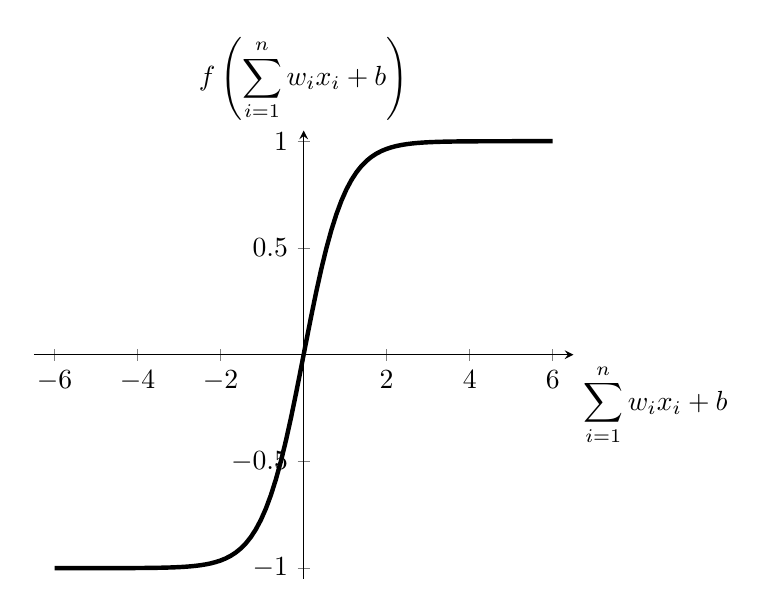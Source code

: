 \begin{tikzpicture}
        \begin{axis}%
        [ 
            axis x line=center,
            axis y line=center,
            xtick={-6,-4,...,6},
            ytick={-1,-.5,0,.5,1},
            xlabel={$\displaystyle \sum_{i=1}^n{w_ix_i} + b$},
            ylabel={$\displaystyle f\left(\sum_{i=1}^n{w_ix_i} + b\right)$},
            xlabel style={below right},
            ylabel style={above},
            xmin=-6.5,
            xmax=6.5,
            ymin=-1.05,
            ymax=1.05,
            domain=-7:7
        ]
           \addplot+[black,mark=none,samples=100,domain=-6:6,ultra thick] (x,{2/(1+exp(-2*x)) - 1});
        \end{axis}
 \end{tikzpicture}